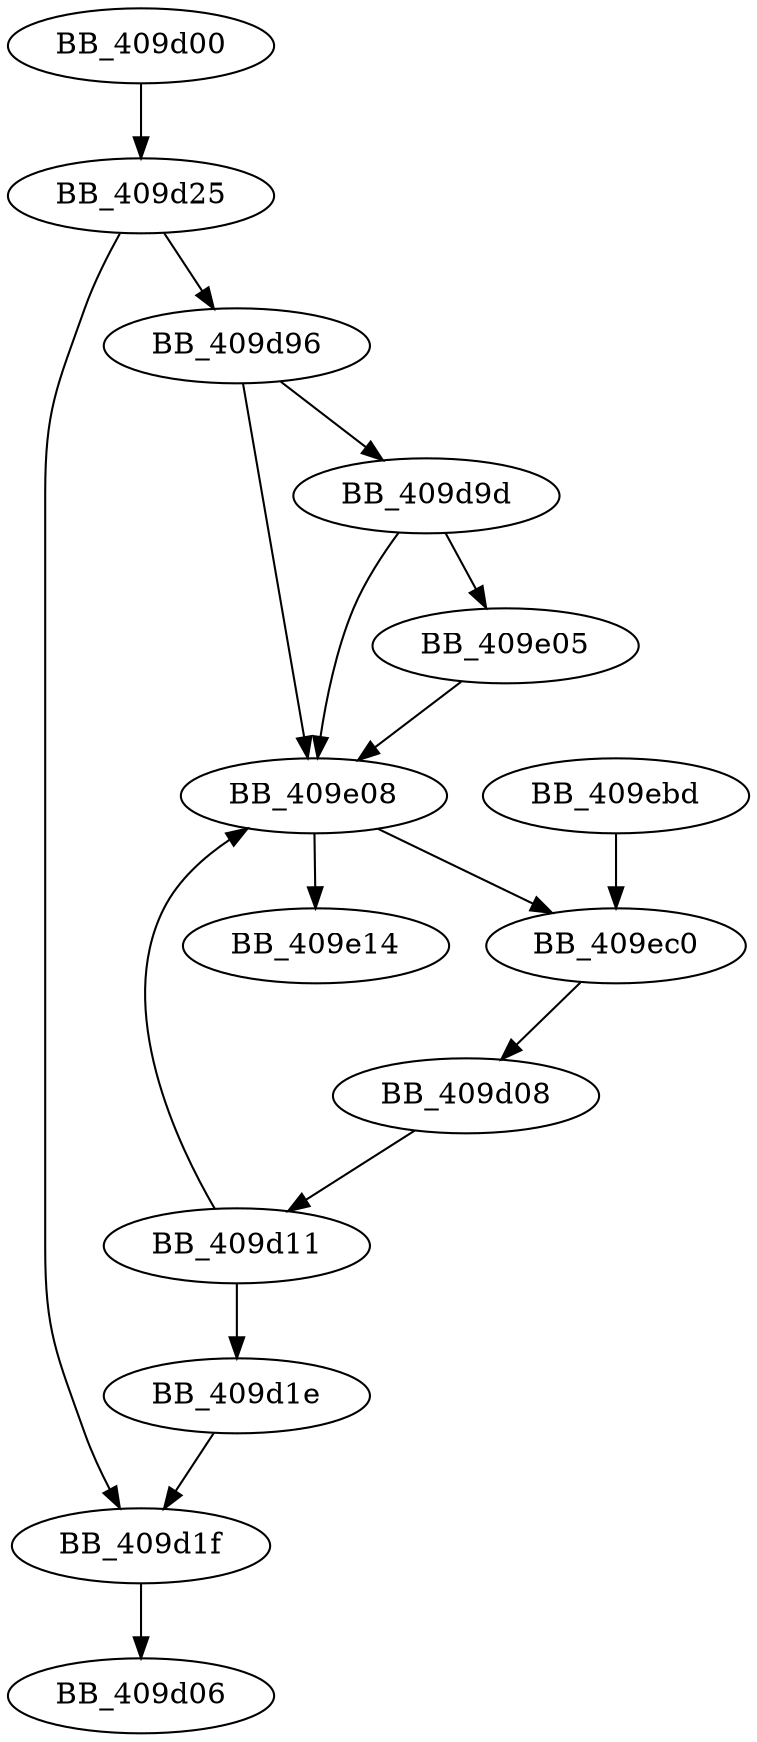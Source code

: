 DiGraph sub_409D00{
BB_409d00->BB_409d25
BB_409d08->BB_409d11
BB_409d11->BB_409d1e
BB_409d11->BB_409e08
BB_409d1e->BB_409d1f
BB_409d1f->BB_409d06
BB_409d25->BB_409d1f
BB_409d25->BB_409d96
BB_409d96->BB_409d9d
BB_409d96->BB_409e08
BB_409d9d->BB_409e05
BB_409d9d->BB_409e08
BB_409e05->BB_409e08
BB_409e08->BB_409e14
BB_409e08->BB_409ec0
BB_409ebd->BB_409ec0
BB_409ec0->BB_409d08
}
